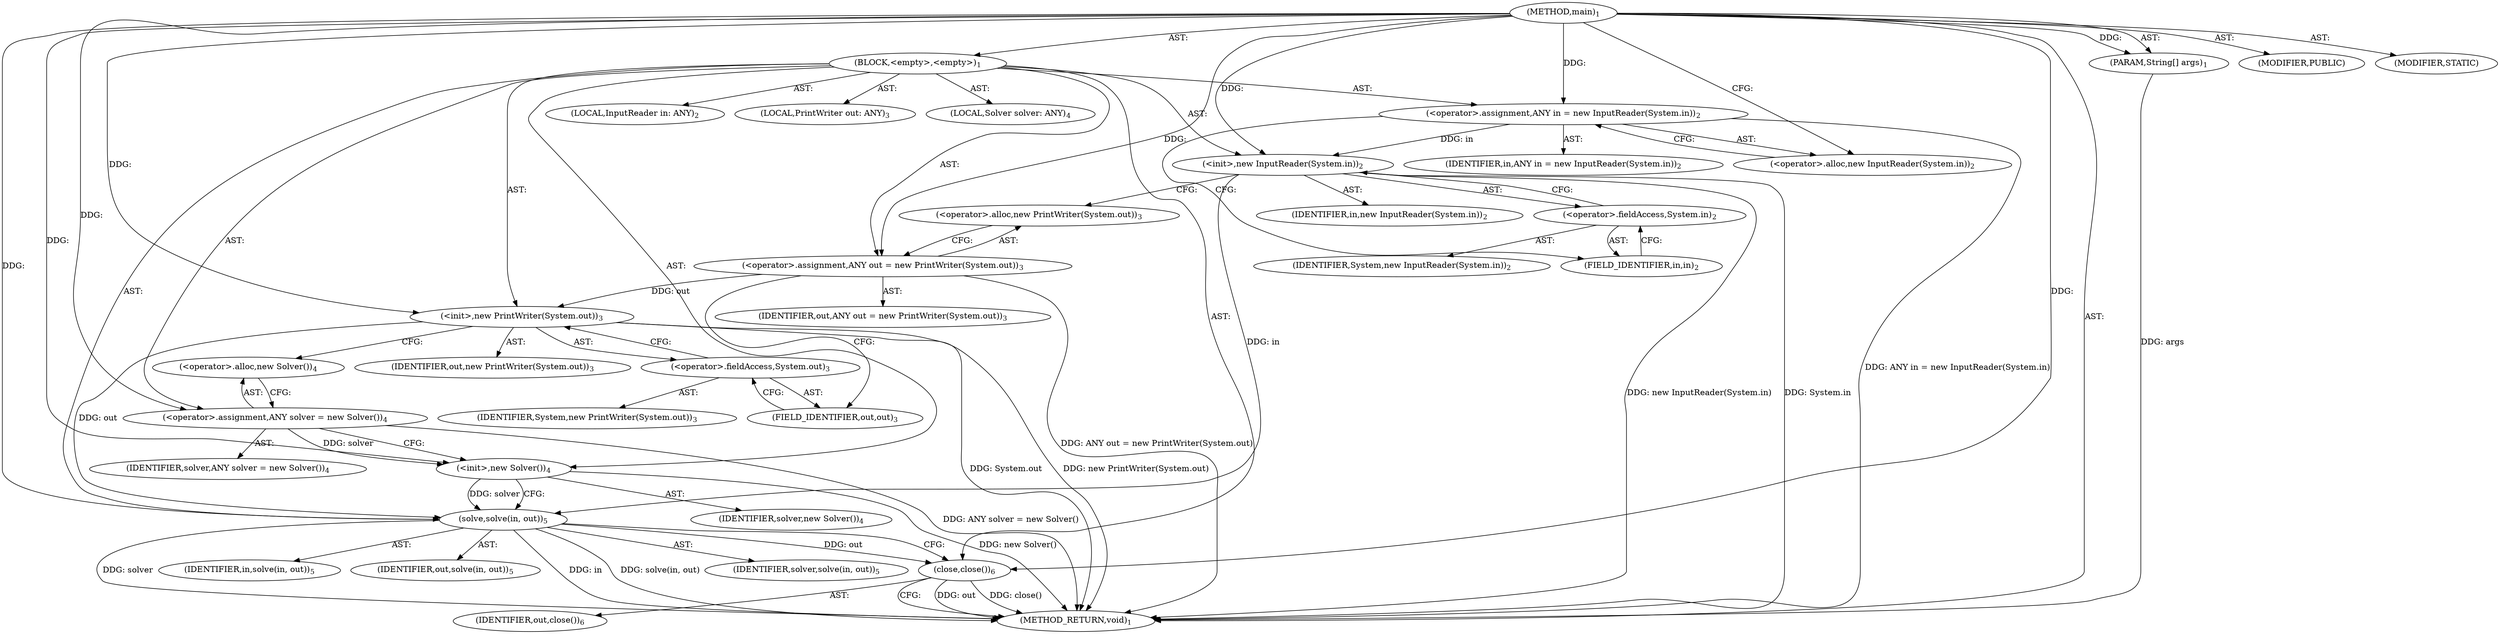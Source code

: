 digraph "main" {  
"23" [label = <(METHOD,main)<SUB>1</SUB>> ]
"24" [label = <(PARAM,String[] args)<SUB>1</SUB>> ]
"25" [label = <(BLOCK,&lt;empty&gt;,&lt;empty&gt;)<SUB>1</SUB>> ]
"4" [label = <(LOCAL,InputReader in: ANY)<SUB>2</SUB>> ]
"26" [label = <(&lt;operator&gt;.assignment,ANY in = new InputReader(System.in))<SUB>2</SUB>> ]
"27" [label = <(IDENTIFIER,in,ANY in = new InputReader(System.in))<SUB>2</SUB>> ]
"28" [label = <(&lt;operator&gt;.alloc,new InputReader(System.in))<SUB>2</SUB>> ]
"29" [label = <(&lt;init&gt;,new InputReader(System.in))<SUB>2</SUB>> ]
"3" [label = <(IDENTIFIER,in,new InputReader(System.in))<SUB>2</SUB>> ]
"30" [label = <(&lt;operator&gt;.fieldAccess,System.in)<SUB>2</SUB>> ]
"31" [label = <(IDENTIFIER,System,new InputReader(System.in))<SUB>2</SUB>> ]
"32" [label = <(FIELD_IDENTIFIER,in,in)<SUB>2</SUB>> ]
"6" [label = <(LOCAL,PrintWriter out: ANY)<SUB>3</SUB>> ]
"33" [label = <(&lt;operator&gt;.assignment,ANY out = new PrintWriter(System.out))<SUB>3</SUB>> ]
"34" [label = <(IDENTIFIER,out,ANY out = new PrintWriter(System.out))<SUB>3</SUB>> ]
"35" [label = <(&lt;operator&gt;.alloc,new PrintWriter(System.out))<SUB>3</SUB>> ]
"36" [label = <(&lt;init&gt;,new PrintWriter(System.out))<SUB>3</SUB>> ]
"5" [label = <(IDENTIFIER,out,new PrintWriter(System.out))<SUB>3</SUB>> ]
"37" [label = <(&lt;operator&gt;.fieldAccess,System.out)<SUB>3</SUB>> ]
"38" [label = <(IDENTIFIER,System,new PrintWriter(System.out))<SUB>3</SUB>> ]
"39" [label = <(FIELD_IDENTIFIER,out,out)<SUB>3</SUB>> ]
"8" [label = <(LOCAL,Solver solver: ANY)<SUB>4</SUB>> ]
"40" [label = <(&lt;operator&gt;.assignment,ANY solver = new Solver())<SUB>4</SUB>> ]
"41" [label = <(IDENTIFIER,solver,ANY solver = new Solver())<SUB>4</SUB>> ]
"42" [label = <(&lt;operator&gt;.alloc,new Solver())<SUB>4</SUB>> ]
"43" [label = <(&lt;init&gt;,new Solver())<SUB>4</SUB>> ]
"7" [label = <(IDENTIFIER,solver,new Solver())<SUB>4</SUB>> ]
"44" [label = <(solve,solve(in, out))<SUB>5</SUB>> ]
"45" [label = <(IDENTIFIER,solver,solve(in, out))<SUB>5</SUB>> ]
"46" [label = <(IDENTIFIER,in,solve(in, out))<SUB>5</SUB>> ]
"47" [label = <(IDENTIFIER,out,solve(in, out))<SUB>5</SUB>> ]
"48" [label = <(close,close())<SUB>6</SUB>> ]
"49" [label = <(IDENTIFIER,out,close())<SUB>6</SUB>> ]
"50" [label = <(MODIFIER,PUBLIC)> ]
"51" [label = <(MODIFIER,STATIC)> ]
"52" [label = <(METHOD_RETURN,void)<SUB>1</SUB>> ]
  "23" -> "24"  [ label = "AST: "] 
  "23" -> "25"  [ label = "AST: "] 
  "23" -> "50"  [ label = "AST: "] 
  "23" -> "51"  [ label = "AST: "] 
  "23" -> "52"  [ label = "AST: "] 
  "25" -> "4"  [ label = "AST: "] 
  "25" -> "26"  [ label = "AST: "] 
  "25" -> "29"  [ label = "AST: "] 
  "25" -> "6"  [ label = "AST: "] 
  "25" -> "33"  [ label = "AST: "] 
  "25" -> "36"  [ label = "AST: "] 
  "25" -> "8"  [ label = "AST: "] 
  "25" -> "40"  [ label = "AST: "] 
  "25" -> "43"  [ label = "AST: "] 
  "25" -> "44"  [ label = "AST: "] 
  "25" -> "48"  [ label = "AST: "] 
  "26" -> "27"  [ label = "AST: "] 
  "26" -> "28"  [ label = "AST: "] 
  "29" -> "3"  [ label = "AST: "] 
  "29" -> "30"  [ label = "AST: "] 
  "30" -> "31"  [ label = "AST: "] 
  "30" -> "32"  [ label = "AST: "] 
  "33" -> "34"  [ label = "AST: "] 
  "33" -> "35"  [ label = "AST: "] 
  "36" -> "5"  [ label = "AST: "] 
  "36" -> "37"  [ label = "AST: "] 
  "37" -> "38"  [ label = "AST: "] 
  "37" -> "39"  [ label = "AST: "] 
  "40" -> "41"  [ label = "AST: "] 
  "40" -> "42"  [ label = "AST: "] 
  "43" -> "7"  [ label = "AST: "] 
  "44" -> "45"  [ label = "AST: "] 
  "44" -> "46"  [ label = "AST: "] 
  "44" -> "47"  [ label = "AST: "] 
  "48" -> "49"  [ label = "AST: "] 
  "26" -> "32"  [ label = "CFG: "] 
  "29" -> "35"  [ label = "CFG: "] 
  "33" -> "39"  [ label = "CFG: "] 
  "36" -> "42"  [ label = "CFG: "] 
  "40" -> "43"  [ label = "CFG: "] 
  "43" -> "44"  [ label = "CFG: "] 
  "44" -> "48"  [ label = "CFG: "] 
  "48" -> "52"  [ label = "CFG: "] 
  "28" -> "26"  [ label = "CFG: "] 
  "30" -> "29"  [ label = "CFG: "] 
  "35" -> "33"  [ label = "CFG: "] 
  "37" -> "36"  [ label = "CFG: "] 
  "42" -> "40"  [ label = "CFG: "] 
  "32" -> "30"  [ label = "CFG: "] 
  "39" -> "37"  [ label = "CFG: "] 
  "23" -> "28"  [ label = "CFG: "] 
  "24" -> "52"  [ label = "DDG: args"] 
  "26" -> "52"  [ label = "DDG: ANY in = new InputReader(System.in)"] 
  "29" -> "52"  [ label = "DDG: System.in"] 
  "29" -> "52"  [ label = "DDG: new InputReader(System.in)"] 
  "33" -> "52"  [ label = "DDG: ANY out = new PrintWriter(System.out)"] 
  "36" -> "52"  [ label = "DDG: System.out"] 
  "36" -> "52"  [ label = "DDG: new PrintWriter(System.out)"] 
  "40" -> "52"  [ label = "DDG: ANY solver = new Solver()"] 
  "43" -> "52"  [ label = "DDG: new Solver()"] 
  "44" -> "52"  [ label = "DDG: solver"] 
  "44" -> "52"  [ label = "DDG: in"] 
  "44" -> "52"  [ label = "DDG: solve(in, out)"] 
  "48" -> "52"  [ label = "DDG: out"] 
  "48" -> "52"  [ label = "DDG: close()"] 
  "23" -> "24"  [ label = "DDG: "] 
  "23" -> "26"  [ label = "DDG: "] 
  "23" -> "33"  [ label = "DDG: "] 
  "23" -> "40"  [ label = "DDG: "] 
  "26" -> "29"  [ label = "DDG: in"] 
  "23" -> "29"  [ label = "DDG: "] 
  "33" -> "36"  [ label = "DDG: out"] 
  "23" -> "36"  [ label = "DDG: "] 
  "40" -> "43"  [ label = "DDG: solver"] 
  "23" -> "43"  [ label = "DDG: "] 
  "43" -> "44"  [ label = "DDG: solver"] 
  "23" -> "44"  [ label = "DDG: "] 
  "29" -> "44"  [ label = "DDG: in"] 
  "36" -> "44"  [ label = "DDG: out"] 
  "44" -> "48"  [ label = "DDG: out"] 
  "23" -> "48"  [ label = "DDG: "] 
}
